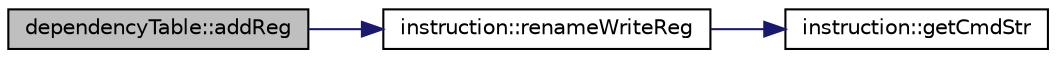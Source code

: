 digraph G
{
  edge [fontname="Helvetica",fontsize="10",labelfontname="Helvetica",labelfontsize="10"];
  node [fontname="Helvetica",fontsize="10",shape=record];
  rankdir=LR;
  Node1 [label="dependencyTable::addReg",height=0.2,width=0.4,color="black", fillcolor="grey75", style="filled" fontcolor="black"];
  Node1 -> Node2 [color="midnightblue",fontsize="10",style="solid"];
  Node2 [label="instruction::renameWriteReg",height=0.2,width=0.4,color="black", fillcolor="white", style="filled",URL="$classinstruction.html#a696b4ec387bfeb56d4266d08e7bb1627"];
  Node2 -> Node3 [color="midnightblue",fontsize="10",style="solid"];
  Node3 [label="instruction::getCmdStr",height=0.2,width=0.4,color="black", fillcolor="white", style="filled",URL="$classinstruction.html#a95d2dc965b2b6bb037d31af748b98d30"];
}
